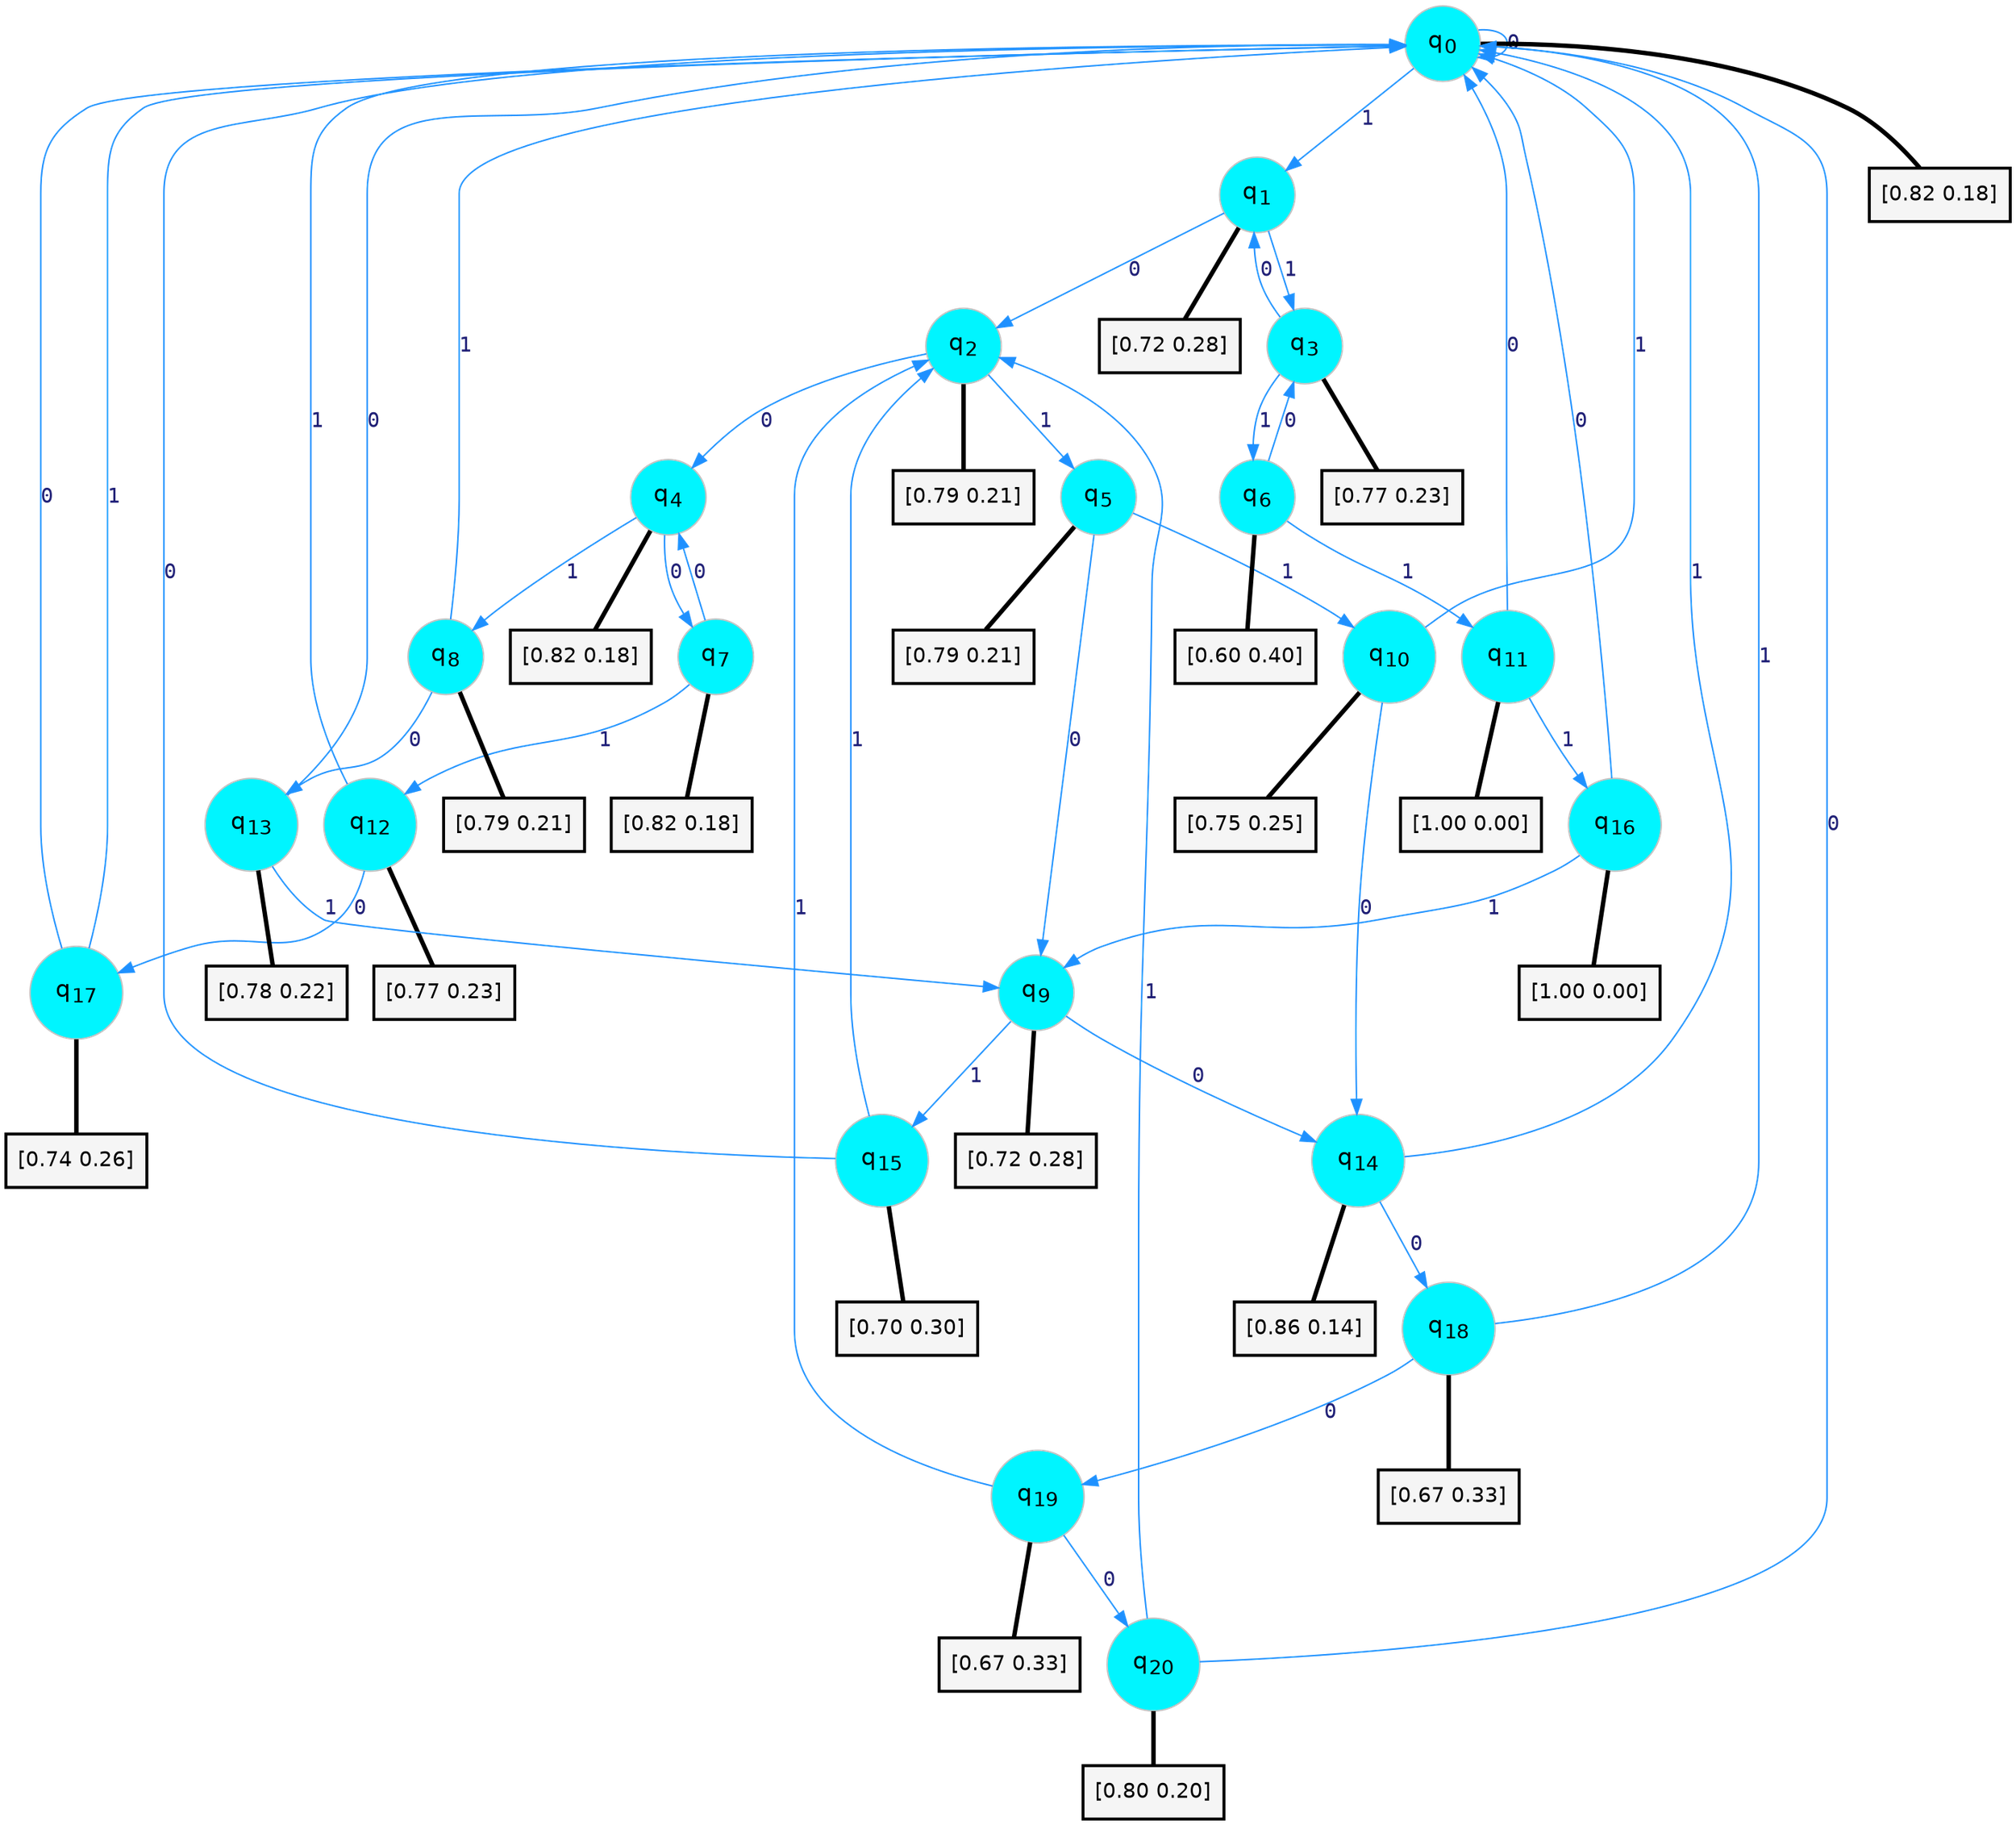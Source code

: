 digraph G {
graph [
bgcolor=transparent, dpi=300, rankdir=TD, size="40,25"];
node [
color=gray, fillcolor=turquoise1, fontcolor=black, fontname=Helvetica, fontsize=16, fontweight=bold, shape=circle, style=filled];
edge [
arrowsize=1, color=dodgerblue1, fontcolor=midnightblue, fontname=courier, fontweight=bold, penwidth=1, style=solid, weight=20];
0[label=<q<SUB>0</SUB>>];
1[label=<q<SUB>1</SUB>>];
2[label=<q<SUB>2</SUB>>];
3[label=<q<SUB>3</SUB>>];
4[label=<q<SUB>4</SUB>>];
5[label=<q<SUB>5</SUB>>];
6[label=<q<SUB>6</SUB>>];
7[label=<q<SUB>7</SUB>>];
8[label=<q<SUB>8</SUB>>];
9[label=<q<SUB>9</SUB>>];
10[label=<q<SUB>10</SUB>>];
11[label=<q<SUB>11</SUB>>];
12[label=<q<SUB>12</SUB>>];
13[label=<q<SUB>13</SUB>>];
14[label=<q<SUB>14</SUB>>];
15[label=<q<SUB>15</SUB>>];
16[label=<q<SUB>16</SUB>>];
17[label=<q<SUB>17</SUB>>];
18[label=<q<SUB>18</SUB>>];
19[label=<q<SUB>19</SUB>>];
20[label=<q<SUB>20</SUB>>];
21[label="[0.82 0.18]", shape=box,fontcolor=black, fontname=Helvetica, fontsize=14, penwidth=2, fillcolor=whitesmoke,color=black];
22[label="[0.72 0.28]", shape=box,fontcolor=black, fontname=Helvetica, fontsize=14, penwidth=2, fillcolor=whitesmoke,color=black];
23[label="[0.79 0.21]", shape=box,fontcolor=black, fontname=Helvetica, fontsize=14, penwidth=2, fillcolor=whitesmoke,color=black];
24[label="[0.77 0.23]", shape=box,fontcolor=black, fontname=Helvetica, fontsize=14, penwidth=2, fillcolor=whitesmoke,color=black];
25[label="[0.82 0.18]", shape=box,fontcolor=black, fontname=Helvetica, fontsize=14, penwidth=2, fillcolor=whitesmoke,color=black];
26[label="[0.79 0.21]", shape=box,fontcolor=black, fontname=Helvetica, fontsize=14, penwidth=2, fillcolor=whitesmoke,color=black];
27[label="[0.60 0.40]", shape=box,fontcolor=black, fontname=Helvetica, fontsize=14, penwidth=2, fillcolor=whitesmoke,color=black];
28[label="[0.82 0.18]", shape=box,fontcolor=black, fontname=Helvetica, fontsize=14, penwidth=2, fillcolor=whitesmoke,color=black];
29[label="[0.79 0.21]", shape=box,fontcolor=black, fontname=Helvetica, fontsize=14, penwidth=2, fillcolor=whitesmoke,color=black];
30[label="[0.72 0.28]", shape=box,fontcolor=black, fontname=Helvetica, fontsize=14, penwidth=2, fillcolor=whitesmoke,color=black];
31[label="[0.75 0.25]", shape=box,fontcolor=black, fontname=Helvetica, fontsize=14, penwidth=2, fillcolor=whitesmoke,color=black];
32[label="[1.00 0.00]", shape=box,fontcolor=black, fontname=Helvetica, fontsize=14, penwidth=2, fillcolor=whitesmoke,color=black];
33[label="[0.77 0.23]", shape=box,fontcolor=black, fontname=Helvetica, fontsize=14, penwidth=2, fillcolor=whitesmoke,color=black];
34[label="[0.78 0.22]", shape=box,fontcolor=black, fontname=Helvetica, fontsize=14, penwidth=2, fillcolor=whitesmoke,color=black];
35[label="[0.86 0.14]", shape=box,fontcolor=black, fontname=Helvetica, fontsize=14, penwidth=2, fillcolor=whitesmoke,color=black];
36[label="[0.70 0.30]", shape=box,fontcolor=black, fontname=Helvetica, fontsize=14, penwidth=2, fillcolor=whitesmoke,color=black];
37[label="[1.00 0.00]", shape=box,fontcolor=black, fontname=Helvetica, fontsize=14, penwidth=2, fillcolor=whitesmoke,color=black];
38[label="[0.74 0.26]", shape=box,fontcolor=black, fontname=Helvetica, fontsize=14, penwidth=2, fillcolor=whitesmoke,color=black];
39[label="[0.67 0.33]", shape=box,fontcolor=black, fontname=Helvetica, fontsize=14, penwidth=2, fillcolor=whitesmoke,color=black];
40[label="[0.67 0.33]", shape=box,fontcolor=black, fontname=Helvetica, fontsize=14, penwidth=2, fillcolor=whitesmoke,color=black];
41[label="[0.80 0.20]", shape=box,fontcolor=black, fontname=Helvetica, fontsize=14, penwidth=2, fillcolor=whitesmoke,color=black];
0->0 [label=0];
0->1 [label=1];
0->21 [arrowhead=none, penwidth=3,color=black];
1->2 [label=0];
1->3 [label=1];
1->22 [arrowhead=none, penwidth=3,color=black];
2->4 [label=0];
2->5 [label=1];
2->23 [arrowhead=none, penwidth=3,color=black];
3->1 [label=0];
3->6 [label=1];
3->24 [arrowhead=none, penwidth=3,color=black];
4->7 [label=0];
4->8 [label=1];
4->25 [arrowhead=none, penwidth=3,color=black];
5->9 [label=0];
5->10 [label=1];
5->26 [arrowhead=none, penwidth=3,color=black];
6->3 [label=0];
6->11 [label=1];
6->27 [arrowhead=none, penwidth=3,color=black];
7->4 [label=0];
7->12 [label=1];
7->28 [arrowhead=none, penwidth=3,color=black];
8->13 [label=0];
8->0 [label=1];
8->29 [arrowhead=none, penwidth=3,color=black];
9->14 [label=0];
9->15 [label=1];
9->30 [arrowhead=none, penwidth=3,color=black];
10->14 [label=0];
10->0 [label=1];
10->31 [arrowhead=none, penwidth=3,color=black];
11->0 [label=0];
11->16 [label=1];
11->32 [arrowhead=none, penwidth=3,color=black];
12->17 [label=0];
12->0 [label=1];
12->33 [arrowhead=none, penwidth=3,color=black];
13->0 [label=0];
13->9 [label=1];
13->34 [arrowhead=none, penwidth=3,color=black];
14->18 [label=0];
14->0 [label=1];
14->35 [arrowhead=none, penwidth=3,color=black];
15->0 [label=0];
15->2 [label=1];
15->36 [arrowhead=none, penwidth=3,color=black];
16->0 [label=0];
16->9 [label=1];
16->37 [arrowhead=none, penwidth=3,color=black];
17->0 [label=0];
17->0 [label=1];
17->38 [arrowhead=none, penwidth=3,color=black];
18->19 [label=0];
18->0 [label=1];
18->39 [arrowhead=none, penwidth=3,color=black];
19->20 [label=0];
19->2 [label=1];
19->40 [arrowhead=none, penwidth=3,color=black];
20->0 [label=0];
20->2 [label=1];
20->41 [arrowhead=none, penwidth=3,color=black];
}
